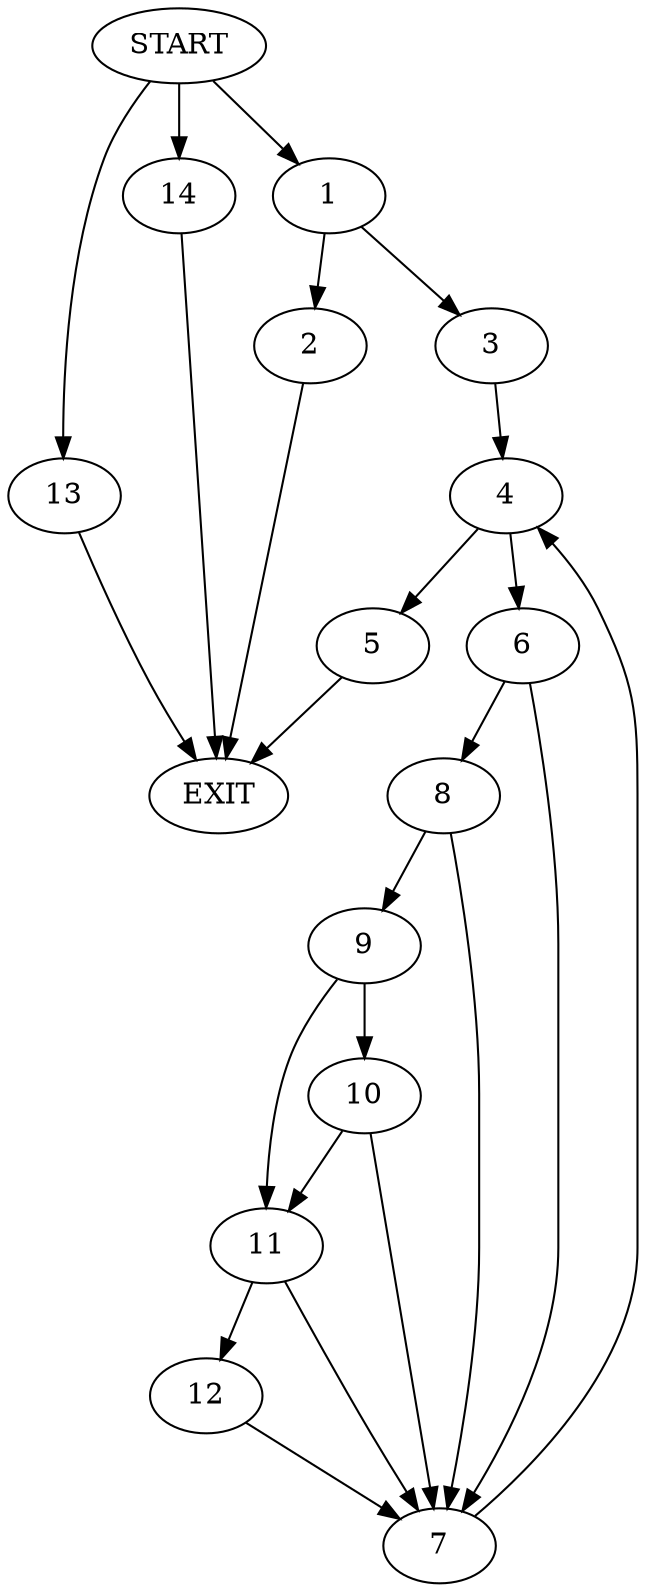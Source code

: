 digraph {
0 [label="START"]
15 [label="EXIT"]
0 -> 1
1 -> 2
1 -> 3
3 -> 4
2 -> 15
4 -> 5
4 -> 6
5 -> 15
6 -> 7
6 -> 8
7 -> 4
8 -> 9
8 -> 7
9 -> 10
9 -> 11
10 -> 7
10 -> 11
11 -> 7
11 -> 12
12 -> 7
0 -> 13
13 -> 15
0 -> 14
14 -> 15
}
